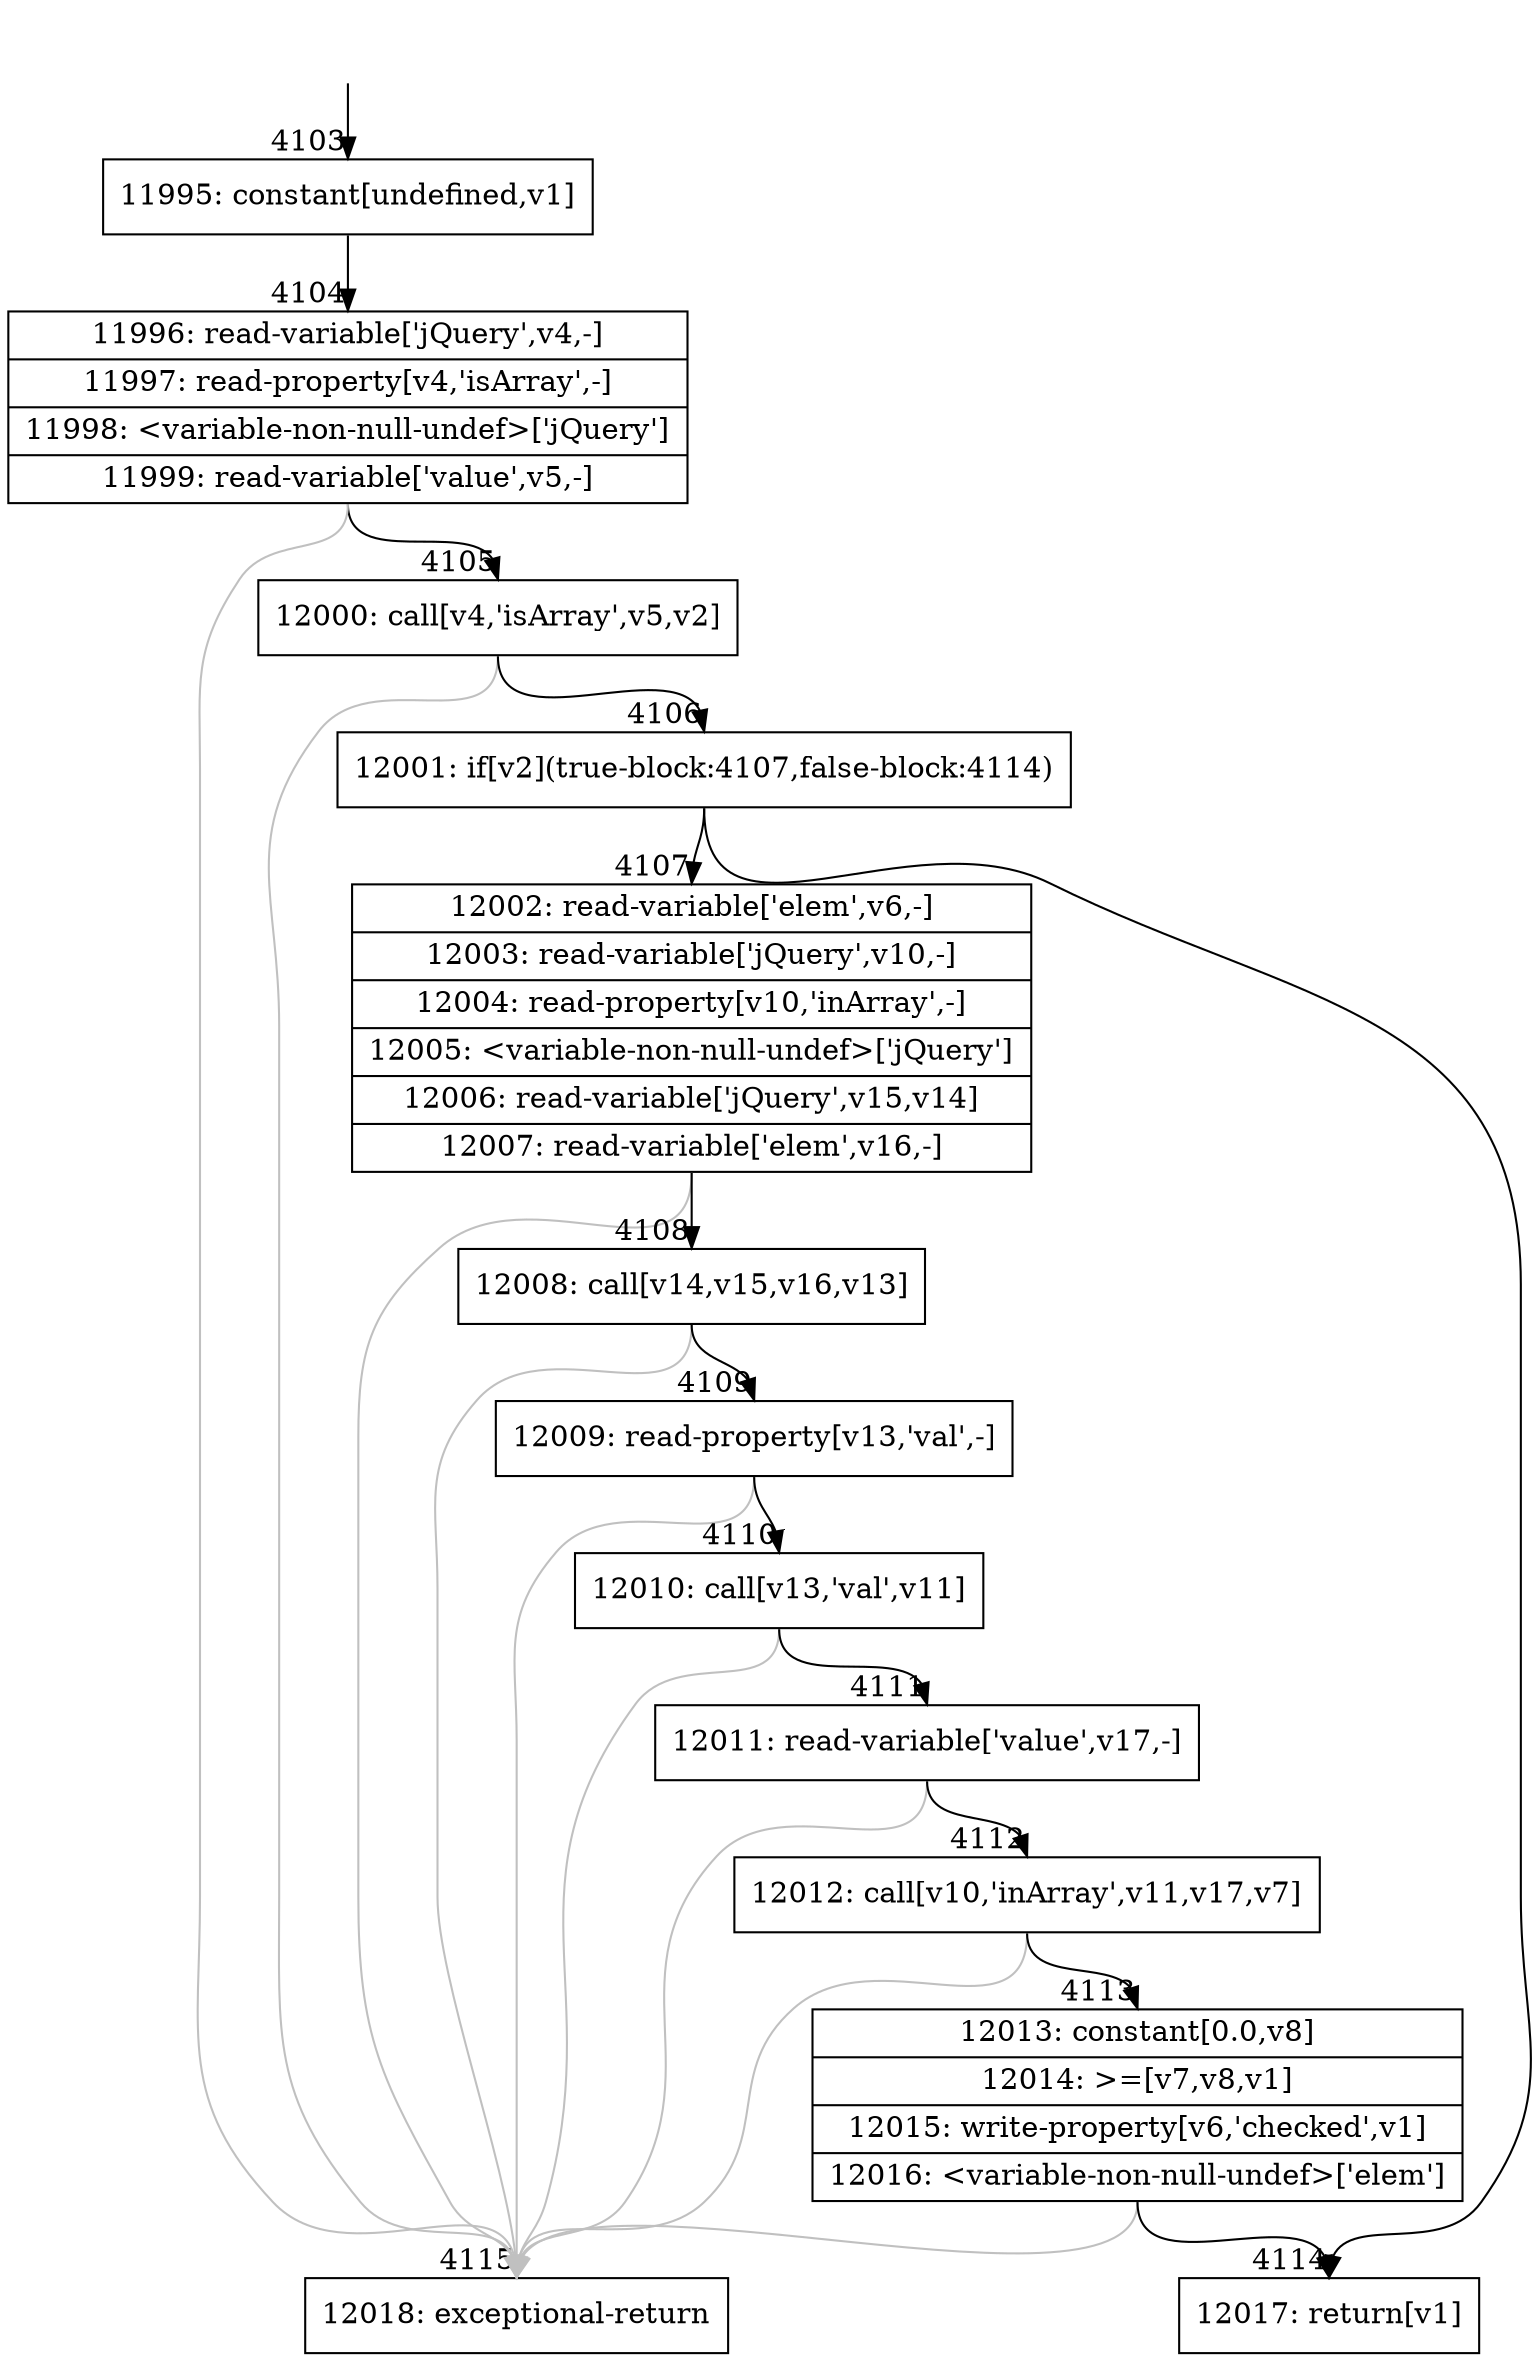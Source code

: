 digraph {
rankdir="TD"
BB_entry273[shape=none,label=""];
BB_entry273 -> BB4103 [tailport=s, headport=n, headlabel="    4103"]
BB4103 [shape=record label="{11995: constant[undefined,v1]}" ] 
BB4103 -> BB4104 [tailport=s, headport=n, headlabel="      4104"]
BB4104 [shape=record label="{11996: read-variable['jQuery',v4,-]|11997: read-property[v4,'isArray',-]|11998: \<variable-non-null-undef\>['jQuery']|11999: read-variable['value',v5,-]}" ] 
BB4104 -> BB4105 [tailport=s, headport=n, headlabel="      4105"]
BB4104 -> BB4115 [tailport=s, headport=n, color=gray, headlabel="      4115"]
BB4105 [shape=record label="{12000: call[v4,'isArray',v5,v2]}" ] 
BB4105 -> BB4106 [tailport=s, headport=n, headlabel="      4106"]
BB4105 -> BB4115 [tailport=s, headport=n, color=gray]
BB4106 [shape=record label="{12001: if[v2](true-block:4107,false-block:4114)}" ] 
BB4106 -> BB4107 [tailport=s, headport=n, headlabel="      4107"]
BB4106 -> BB4114 [tailport=s, headport=n, headlabel="      4114"]
BB4107 [shape=record label="{12002: read-variable['elem',v6,-]|12003: read-variable['jQuery',v10,-]|12004: read-property[v10,'inArray',-]|12005: \<variable-non-null-undef\>['jQuery']|12006: read-variable['jQuery',v15,v14]|12007: read-variable['elem',v16,-]}" ] 
BB4107 -> BB4108 [tailport=s, headport=n, headlabel="      4108"]
BB4107 -> BB4115 [tailport=s, headport=n, color=gray]
BB4108 [shape=record label="{12008: call[v14,v15,v16,v13]}" ] 
BB4108 -> BB4109 [tailport=s, headport=n, headlabel="      4109"]
BB4108 -> BB4115 [tailport=s, headport=n, color=gray]
BB4109 [shape=record label="{12009: read-property[v13,'val',-]}" ] 
BB4109 -> BB4110 [tailport=s, headport=n, headlabel="      4110"]
BB4109 -> BB4115 [tailport=s, headport=n, color=gray]
BB4110 [shape=record label="{12010: call[v13,'val',v11]}" ] 
BB4110 -> BB4111 [tailport=s, headport=n, headlabel="      4111"]
BB4110 -> BB4115 [tailport=s, headport=n, color=gray]
BB4111 [shape=record label="{12011: read-variable['value',v17,-]}" ] 
BB4111 -> BB4112 [tailport=s, headport=n, headlabel="      4112"]
BB4111 -> BB4115 [tailport=s, headport=n, color=gray]
BB4112 [shape=record label="{12012: call[v10,'inArray',v11,v17,v7]}" ] 
BB4112 -> BB4113 [tailport=s, headport=n, headlabel="      4113"]
BB4112 -> BB4115 [tailport=s, headport=n, color=gray]
BB4113 [shape=record label="{12013: constant[0.0,v8]|12014: \>=[v7,v8,v1]|12015: write-property[v6,'checked',v1]|12016: \<variable-non-null-undef\>['elem']}" ] 
BB4113 -> BB4114 [tailport=s, headport=n]
BB4113 -> BB4115 [tailport=s, headport=n, color=gray]
BB4114 [shape=record label="{12017: return[v1]}" ] 
BB4115 [shape=record label="{12018: exceptional-return}" ] 
}
